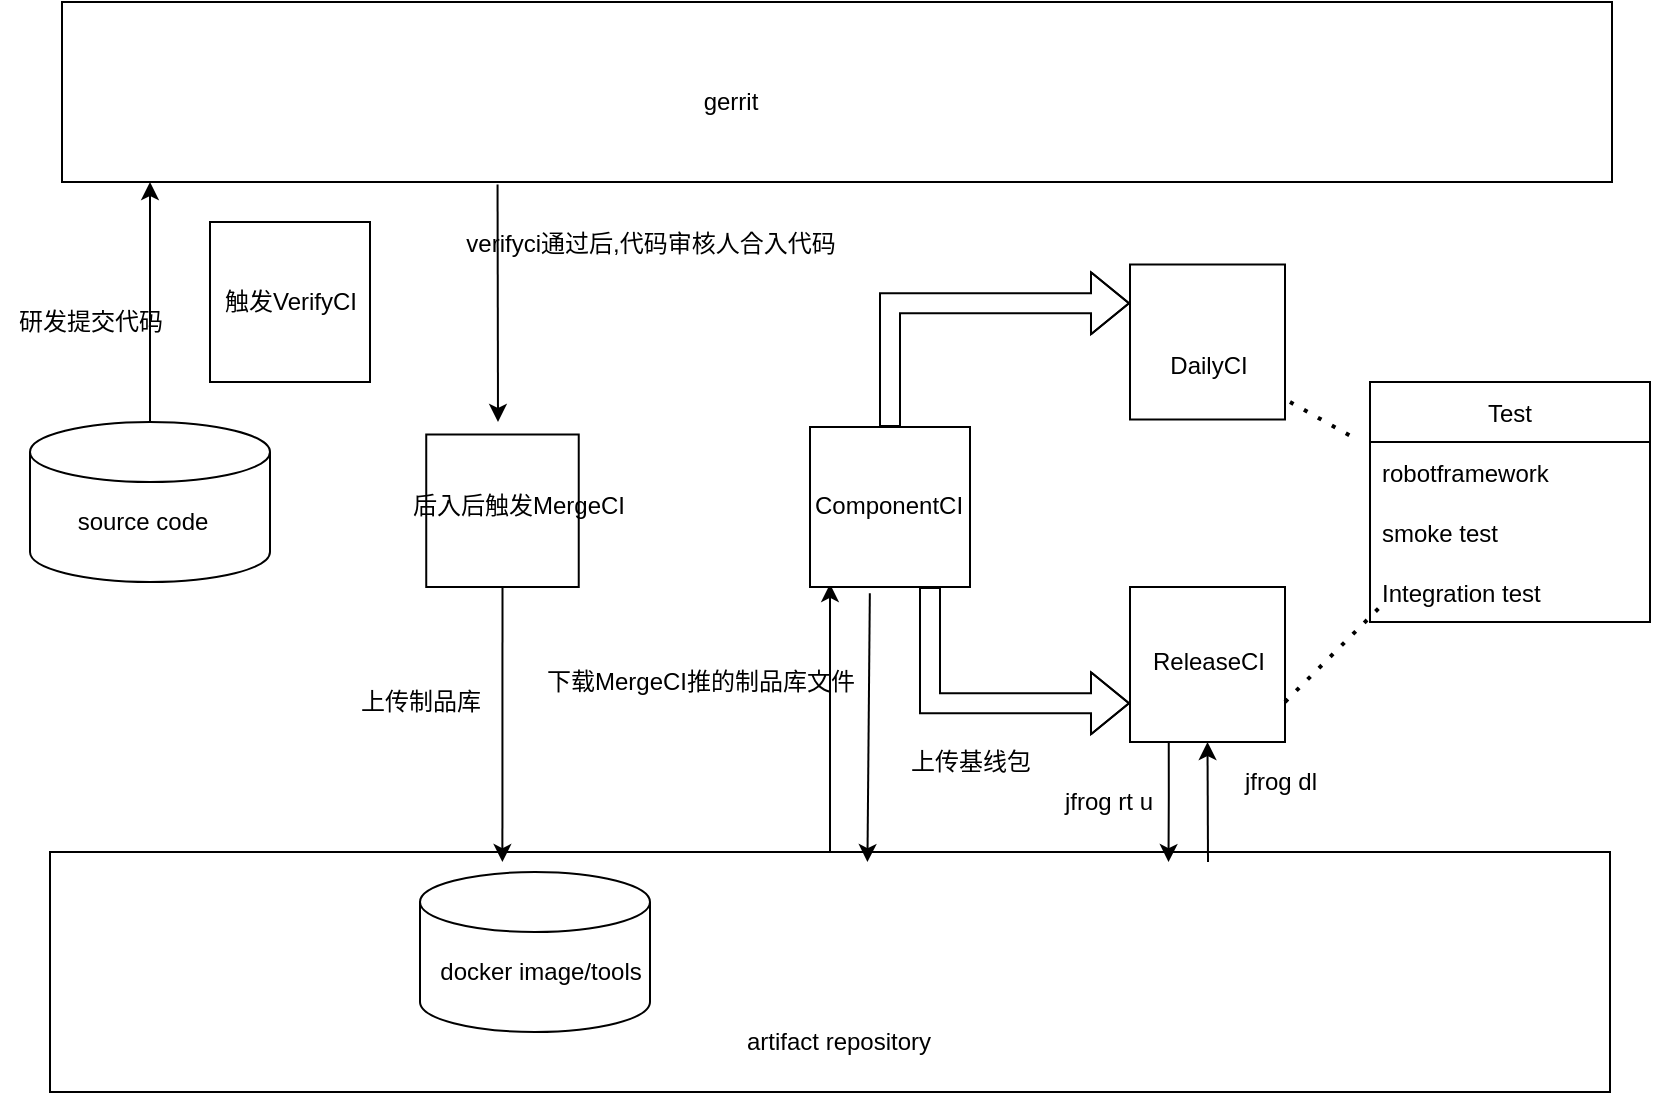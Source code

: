 <mxfile version="16.5.6" type="github">
  <diagram id="uMxS9zSxUYYA1IrVC04X" name="Page-1">
    <mxGraphModel dx="2009" dy="732" grid="1" gridSize="10" guides="1" tooltips="1" connect="1" arrows="1" fold="1" page="1" pageScale="1" pageWidth="827" pageHeight="1169" math="0" shadow="0">
      <root>
        <mxCell id="0" />
        <mxCell id="1" parent="0" />
        <mxCell id="4pE7KUQ0on6KTjlB-q4L-1" value="" style="rounded=0;whiteSpace=wrap;html=1;" parent="1" vertex="1">
          <mxGeometry x="26" y="110" width="775" height="90" as="geometry" />
        </mxCell>
        <mxCell id="4pE7KUQ0on6KTjlB-q4L-62" style="edgeStyle=orthogonalEdgeStyle;rounded=0;orthogonalLoop=1;jettySize=auto;html=1;exitX=0.5;exitY=0;exitDx=0;exitDy=0;entryX=0.125;entryY=0.981;entryDx=0;entryDy=0;entryPerimeter=0;fontFamily=Helvetica;" parent="1" source="4pE7KUQ0on6KTjlB-q4L-2" target="4pE7KUQ0on6KTjlB-q4L-8" edge="1">
          <mxGeometry relative="1" as="geometry" />
        </mxCell>
        <mxCell id="4pE7KUQ0on6KTjlB-q4L-2" value="" style="rounded=0;whiteSpace=wrap;html=1;" parent="1" vertex="1">
          <mxGeometry x="20" y="535" width="780" height="120" as="geometry" />
        </mxCell>
        <mxCell id="4pE7KUQ0on6KTjlB-q4L-3" value="" style="shape=cylinder3;whiteSpace=wrap;html=1;boundedLbl=1;backgroundOutline=1;size=15;" parent="1" vertex="1">
          <mxGeometry x="205" y="545" width="115" height="80" as="geometry" />
        </mxCell>
        <mxCell id="4pE7KUQ0on6KTjlB-q4L-4" value="" style="shape=cylinder3;whiteSpace=wrap;html=1;boundedLbl=1;backgroundOutline=1;size=15;fontFamily=Helvetica;" parent="1" vertex="1">
          <mxGeometry x="10" y="320" width="120" height="80" as="geometry" />
        </mxCell>
        <mxCell id="4pE7KUQ0on6KTjlB-q4L-18" style="edgeStyle=orthogonalEdgeStyle;rounded=0;orthogonalLoop=1;jettySize=auto;html=1;fontFamily=Helvetica;" parent="1" edge="1">
          <mxGeometry relative="1" as="geometry">
            <mxPoint x="70" y="200" as="targetPoint" />
            <mxPoint x="70" y="320" as="sourcePoint" />
          </mxGeometry>
        </mxCell>
        <mxCell id="4pE7KUQ0on6KTjlB-q4L-6" value="docker image/tools" style="text;html=1;resizable=0;autosize=1;align=center;verticalAlign=middle;points=[];fillColor=none;strokeColor=none;rounded=0;fontFamily=Helvetica;" parent="1" vertex="1">
          <mxGeometry x="205" y="585" width="120" height="20" as="geometry" />
        </mxCell>
        <mxCell id="4pE7KUQ0on6KTjlB-q4L-7" value="artifact repository" style="text;html=1;resizable=0;autosize=1;align=center;verticalAlign=middle;points=[];fillColor=none;strokeColor=none;rounded=0;fontFamily=Helvetica;" parent="1" vertex="1">
          <mxGeometry x="359" y="620" width="110" height="20" as="geometry" />
        </mxCell>
        <mxCell id="4pE7KUQ0on6KTjlB-q4L-38" style="edgeStyle=orthogonalEdgeStyle;shape=flexArrow;rounded=0;orthogonalLoop=1;jettySize=auto;html=1;exitX=0.5;exitY=0;exitDx=0;exitDy=0;entryX=0;entryY=0.25;entryDx=0;entryDy=0;fontFamily=Helvetica;" parent="1" source="4pE7KUQ0on6KTjlB-q4L-8" target="4pE7KUQ0on6KTjlB-q4L-16" edge="1">
          <mxGeometry relative="1" as="geometry" />
        </mxCell>
        <mxCell id="4pE7KUQ0on6KTjlB-q4L-39" style="edgeStyle=orthogonalEdgeStyle;shape=flexArrow;rounded=0;orthogonalLoop=1;jettySize=auto;html=1;exitX=0.75;exitY=1;exitDx=0;exitDy=0;entryX=0;entryY=0.75;entryDx=0;entryDy=0;fontFamily=Helvetica;" parent="1" source="4pE7KUQ0on6KTjlB-q4L-8" target="4pE7KUQ0on6KTjlB-q4L-14" edge="1">
          <mxGeometry relative="1" as="geometry" />
        </mxCell>
        <mxCell id="4pE7KUQ0on6KTjlB-q4L-8" value="" style="whiteSpace=wrap;html=1;aspect=fixed;fontFamily=Helvetica;" parent="1" vertex="1">
          <mxGeometry x="400" y="322.5" width="80" height="80" as="geometry" />
        </mxCell>
        <mxCell id="4pE7KUQ0on6KTjlB-q4L-9" value="ComponentCI" style="text;html=1;resizable=0;autosize=1;align=center;verticalAlign=middle;points=[];fillColor=none;strokeColor=none;rounded=0;fontFamily=Helvetica;" parent="1" vertex="1">
          <mxGeometry x="393.75" y="351.88" width="90" height="20" as="geometry" />
        </mxCell>
        <mxCell id="4pE7KUQ0on6KTjlB-q4L-10" value="" style="whiteSpace=wrap;html=1;aspect=fixed;fontFamily=Helvetica;" parent="1" vertex="1">
          <mxGeometry x="100" y="220" width="80" height="80" as="geometry" />
        </mxCell>
        <mxCell id="4pE7KUQ0on6KTjlB-q4L-11" value="触发VerifyCI" style="text;html=1;resizable=0;autosize=1;align=center;verticalAlign=middle;points=[];fillColor=none;strokeColor=none;rounded=0;fontFamily=Helvetica;" parent="1" vertex="1">
          <mxGeometry x="100" y="250" width="80" height="20" as="geometry" />
        </mxCell>
        <mxCell id="4pE7KUQ0on6KTjlB-q4L-61" style="edgeStyle=orthogonalEdgeStyle;rounded=0;orthogonalLoop=1;jettySize=auto;html=1;exitX=0.5;exitY=1;exitDx=0;exitDy=0;entryX=0.29;entryY=0.042;entryDx=0;entryDy=0;entryPerimeter=0;fontFamily=Helvetica;" parent="1" source="4pE7KUQ0on6KTjlB-q4L-12" target="4pE7KUQ0on6KTjlB-q4L-2" edge="1">
          <mxGeometry relative="1" as="geometry" />
        </mxCell>
        <mxCell id="4pE7KUQ0on6KTjlB-q4L-12" value="" style="whiteSpace=wrap;html=1;aspect=fixed;fontFamily=Helvetica;" parent="1" vertex="1">
          <mxGeometry x="208.12" y="326.25" width="76.25" height="76.25" as="geometry" />
        </mxCell>
        <mxCell id="4pE7KUQ0on6KTjlB-q4L-13" value="后入后触发MergeCI" style="text;html=1;resizable=0;autosize=1;align=center;verticalAlign=middle;points=[];fillColor=none;strokeColor=none;rounded=0;fontFamily=Helvetica;" parent="1" vertex="1">
          <mxGeometry x="194.37" y="351.88" width="120" height="20" as="geometry" />
        </mxCell>
        <mxCell id="4pE7KUQ0on6KTjlB-q4L-65" style="edgeStyle=orthogonalEdgeStyle;rounded=0;orthogonalLoop=1;jettySize=auto;html=1;exitX=0.25;exitY=1;exitDx=0;exitDy=0;entryX=0.717;entryY=0.042;entryDx=0;entryDy=0;entryPerimeter=0;fontFamily=Helvetica;" parent="1" source="4pE7KUQ0on6KTjlB-q4L-14" target="4pE7KUQ0on6KTjlB-q4L-2" edge="1">
          <mxGeometry relative="1" as="geometry" />
        </mxCell>
        <mxCell id="4pE7KUQ0on6KTjlB-q4L-14" value="" style="whiteSpace=wrap;html=1;aspect=fixed;fontFamily=Helvetica;" parent="1" vertex="1">
          <mxGeometry x="560" y="402.5" width="77.5" height="77.5" as="geometry" />
        </mxCell>
        <mxCell id="4pE7KUQ0on6KTjlB-q4L-15" value="ReleaseCI" style="text;html=1;resizable=0;autosize=1;align=center;verticalAlign=middle;points=[];fillColor=none;strokeColor=none;rounded=0;fontFamily=Helvetica;" parent="1" vertex="1">
          <mxGeometry x="563.75" y="430" width="70" height="20" as="geometry" />
        </mxCell>
        <mxCell id="4pE7KUQ0on6KTjlB-q4L-16" value="" style="whiteSpace=wrap;html=1;aspect=fixed;fontFamily=Helvetica;" parent="1" vertex="1">
          <mxGeometry x="560" y="241.25" width="77.5" height="77.5" as="geometry" />
        </mxCell>
        <mxCell id="4pE7KUQ0on6KTjlB-q4L-17" value="DailyCI" style="text;html=1;resizable=0;autosize=1;align=center;verticalAlign=middle;points=[];fillColor=none;strokeColor=none;rounded=0;fontFamily=Helvetica;" parent="1" vertex="1">
          <mxGeometry x="573.75" y="281.88" width="50" height="20" as="geometry" />
        </mxCell>
        <mxCell id="4pE7KUQ0on6KTjlB-q4L-19" value="gerrit" style="text;html=1;resizable=0;autosize=1;align=center;verticalAlign=middle;points=[];fillColor=none;strokeColor=none;rounded=0;fontFamily=Helvetica;" parent="1" vertex="1">
          <mxGeometry x="340" y="150" width="40" height="20" as="geometry" />
        </mxCell>
        <mxCell id="4pE7KUQ0on6KTjlB-q4L-20" value="研发提交代码" style="text;html=1;resizable=0;autosize=1;align=center;verticalAlign=middle;points=[];fillColor=none;strokeColor=none;rounded=0;fontFamily=Helvetica;" parent="1" vertex="1">
          <mxGeometry x="-5" y="260" width="90" height="20" as="geometry" />
        </mxCell>
        <mxCell id="4pE7KUQ0on6KTjlB-q4L-23" value="verifyci通过后,代码审核人合入代码" style="text;html=1;resizable=0;autosize=1;align=center;verticalAlign=middle;points=[];fillColor=none;strokeColor=none;rounded=0;fontFamily=Helvetica;" parent="1" vertex="1">
          <mxGeometry x="220" y="221.25" width="200" height="20" as="geometry" />
        </mxCell>
        <mxCell id="4pE7KUQ0on6KTjlB-q4L-24" value="上传制品库" style="text;html=1;resizable=0;autosize=1;align=center;verticalAlign=middle;points=[];fillColor=none;strokeColor=none;rounded=0;fontFamily=Helvetica;" parent="1" vertex="1">
          <mxGeometry x="165" y="450" width="80" height="20" as="geometry" />
        </mxCell>
        <mxCell id="4pE7KUQ0on6KTjlB-q4L-34" value="上传基线包" style="text;html=1;resizable=0;autosize=1;align=center;verticalAlign=middle;points=[];fillColor=none;strokeColor=none;rounded=0;fontFamily=Helvetica;" parent="1" vertex="1">
          <mxGeometry x="440" y="480" width="80" height="20" as="geometry" />
        </mxCell>
        <mxCell id="4pE7KUQ0on6KTjlB-q4L-35" value="" style="endArrow=classic;html=1;rounded=0;fontFamily=Helvetica;exitX=0.281;exitY=1.014;exitDx=0;exitDy=0;exitPerimeter=0;" parent="1" source="4pE7KUQ0on6KTjlB-q4L-1" edge="1">
          <mxGeometry width="50" height="50" relative="1" as="geometry">
            <mxPoint x="210" y="285" as="sourcePoint" />
            <mxPoint x="244" y="320" as="targetPoint" />
          </mxGeometry>
        </mxCell>
        <mxCell id="4pE7KUQ0on6KTjlB-q4L-36" value="" style="endArrow=classic;html=1;rounded=0;fontFamily=Helvetica;exitX=0.374;exitY=1.039;exitDx=0;exitDy=0;exitPerimeter=0;entryX=0.524;entryY=0.042;entryDx=0;entryDy=0;entryPerimeter=0;" parent="1" source="4pE7KUQ0on6KTjlB-q4L-8" target="4pE7KUQ0on6KTjlB-q4L-2" edge="1">
          <mxGeometry width="50" height="50" relative="1" as="geometry">
            <mxPoint x="433.75" y="460" as="sourcePoint" />
            <mxPoint x="429" y="520" as="targetPoint" />
          </mxGeometry>
        </mxCell>
        <mxCell id="4pE7KUQ0on6KTjlB-q4L-51" value="Test" style="swimlane;fontStyle=0;childLayout=stackLayout;horizontal=1;startSize=30;horizontalStack=0;resizeParent=1;resizeParentMax=0;resizeLast=0;collapsible=1;marginBottom=0;fontFamily=Helvetica;" parent="1" vertex="1">
          <mxGeometry x="680" y="300" width="140" height="120" as="geometry" />
        </mxCell>
        <mxCell id="4pE7KUQ0on6KTjlB-q4L-52" value="robotframework" style="text;strokeColor=none;fillColor=none;align=left;verticalAlign=middle;spacingLeft=4;spacingRight=4;overflow=hidden;points=[[0,0.5],[1,0.5]];portConstraint=eastwest;rotatable=0;fontFamily=Helvetica;" parent="4pE7KUQ0on6KTjlB-q4L-51" vertex="1">
          <mxGeometry y="30" width="140" height="30" as="geometry" />
        </mxCell>
        <mxCell id="4pE7KUQ0on6KTjlB-q4L-53" value="smoke test" style="text;strokeColor=none;fillColor=none;align=left;verticalAlign=middle;spacingLeft=4;spacingRight=4;overflow=hidden;points=[[0,0.5],[1,0.5]];portConstraint=eastwest;rotatable=0;fontFamily=Helvetica;" parent="4pE7KUQ0on6KTjlB-q4L-51" vertex="1">
          <mxGeometry y="60" width="140" height="30" as="geometry" />
        </mxCell>
        <mxCell id="4pE7KUQ0on6KTjlB-q4L-54" value="Integration test" style="text;strokeColor=none;fillColor=none;align=left;verticalAlign=middle;spacingLeft=4;spacingRight=4;overflow=hidden;points=[[0,0.5],[1,0.5]];portConstraint=eastwest;rotatable=0;fontFamily=Helvetica;" parent="4pE7KUQ0on6KTjlB-q4L-51" vertex="1">
          <mxGeometry y="90" width="140" height="30" as="geometry" />
        </mxCell>
        <mxCell id="4pE7KUQ0on6KTjlB-q4L-63" value="下载MergeCI推的制品库文件" style="text;html=1;resizable=0;autosize=1;align=center;verticalAlign=middle;points=[];fillColor=none;strokeColor=none;rounded=0;fontFamily=Helvetica;" parent="1" vertex="1">
          <mxGeometry x="260" y="440" width="170" height="20" as="geometry" />
        </mxCell>
        <mxCell id="4pE7KUQ0on6KTjlB-q4L-67" value="jfrog rt u" style="text;html=1;resizable=0;autosize=1;align=center;verticalAlign=middle;points=[];fillColor=none;strokeColor=none;rounded=0;fontFamily=Helvetica;" parent="1" vertex="1">
          <mxGeometry x="518.75" y="500" width="60" height="20" as="geometry" />
        </mxCell>
        <mxCell id="4pE7KUQ0on6KTjlB-q4L-68" value="jfrog dl" style="text;html=1;resizable=0;autosize=1;align=center;verticalAlign=middle;points=[];fillColor=none;strokeColor=none;rounded=0;fontFamily=Helvetica;" parent="1" vertex="1">
          <mxGeometry x="610" y="490" width="50" height="20" as="geometry" />
        </mxCell>
        <mxCell id="T3O_rZqb_Dg1Fm7BCMoZ-2" value="" style="endArrow=classic;html=1;rounded=0;fontFamily=Helvetica;entryX=0.5;entryY=1;entryDx=0;entryDy=0;" parent="1" target="4pE7KUQ0on6KTjlB-q4L-14" edge="1">
          <mxGeometry width="50" height="50" relative="1" as="geometry">
            <mxPoint x="599" y="540" as="sourcePoint" />
            <mxPoint x="630" y="450" as="targetPoint" />
          </mxGeometry>
        </mxCell>
        <mxCell id="NfjGENgbEyNdoLgtCN-d-1" value="source code" style="text;html=1;resizable=0;autosize=1;align=center;verticalAlign=middle;points=[];fillColor=none;strokeColor=none;rounded=0;" parent="1" vertex="1">
          <mxGeometry x="26" y="360" width="80" height="20" as="geometry" />
        </mxCell>
        <mxCell id="qtHu6TefyXyLp5cSdB1r-7" value="" style="endArrow=none;dashed=1;html=1;dashPattern=1 3;strokeWidth=2;rounded=0;" edge="1" parent="1">
          <mxGeometry width="50" height="50" relative="1" as="geometry">
            <mxPoint x="637.5" y="460" as="sourcePoint" />
            <mxPoint x="687.5" y="410" as="targetPoint" />
          </mxGeometry>
        </mxCell>
        <mxCell id="qtHu6TefyXyLp5cSdB1r-10" value="" style="endArrow=none;dashed=1;html=1;dashPattern=1 3;strokeWidth=2;rounded=0;entryX=-0.043;entryY=0.242;entryDx=0;entryDy=0;entryPerimeter=0;" edge="1" parent="1" target="4pE7KUQ0on6KTjlB-q4L-51">
          <mxGeometry width="50" height="50" relative="1" as="geometry">
            <mxPoint x="640" y="310" as="sourcePoint" />
            <mxPoint x="690" y="260" as="targetPoint" />
          </mxGeometry>
        </mxCell>
      </root>
    </mxGraphModel>
  </diagram>
</mxfile>
